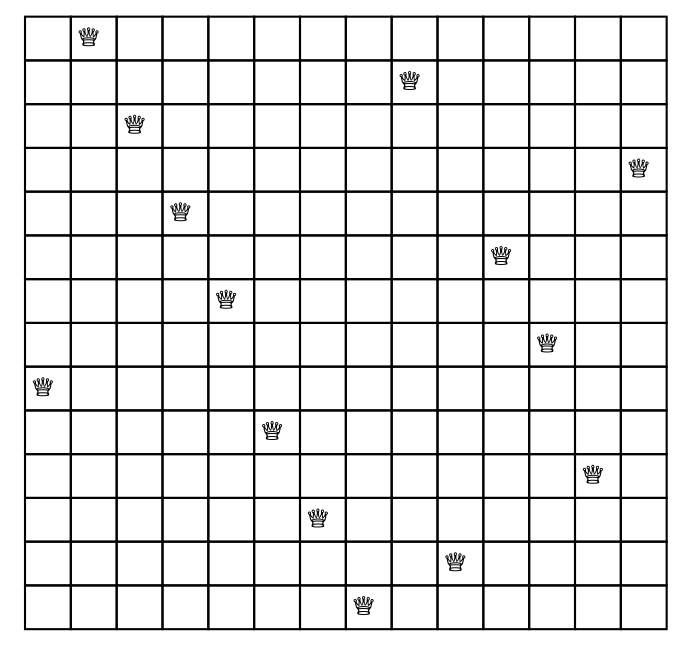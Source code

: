 digraph D {
    node [shape=plaintext]
  some_node [ 
  label=< 
  <table border="0" cellborder="1" cellspacing="0"> 
  <tr><td> </td><td>&#9813; </td><td> </td><td> </td><td> </td><td> </td><td> </td><td> </td><td> </td><td> </td><td> </td><td> </td><td> </td><td> </td> </tr>
 <tr><td> </td><td> </td><td> </td><td> </td><td> </td><td> </td><td> </td><td> </td><td>&#9813; </td><td> </td><td> </td><td> </td><td> </td><td> </td> </tr>
 <tr><td> </td><td> </td><td>&#9813; </td><td> </td><td> </td><td> </td><td> </td><td> </td><td> </td><td> </td><td> </td><td> </td><td> </td><td> </td> </tr>
 <tr><td> </td><td> </td><td> </td><td> </td><td> </td><td> </td><td> </td><td> </td><td> </td><td> </td><td> </td><td> </td><td> </td><td>&#9813; </td> </tr>
 <tr><td> </td><td> </td><td> </td><td>&#9813; </td><td> </td><td> </td><td> </td><td> </td><td> </td><td> </td><td> </td><td> </td><td> </td><td> </td> </tr>
 <tr><td> </td><td> </td><td> </td><td> </td><td> </td><td> </td><td> </td><td> </td><td> </td><td> </td><td>&#9813; </td><td> </td><td> </td><td> </td> </tr>
 <tr><td> </td><td> </td><td> </td><td> </td><td>&#9813; </td><td> </td><td> </td><td> </td><td> </td><td> </td><td> </td><td> </td><td> </td><td> </td> </tr>
 <tr><td> </td><td> </td><td> </td><td> </td><td> </td><td> </td><td> </td><td> </td><td> </td><td> </td><td> </td><td>&#9813; </td><td> </td><td> </td> </tr>
 <tr><td>&#9813; </td><td> </td><td> </td><td> </td><td> </td><td> </td><td> </td><td> </td><td> </td><td> </td><td> </td><td> </td><td> </td><td> </td> </tr>
 <tr><td> </td><td> </td><td> </td><td> </td><td> </td><td>&#9813; </td><td> </td><td> </td><td> </td><td> </td><td> </td><td> </td><td> </td><td> </td> </tr>
 <tr><td> </td><td> </td><td> </td><td> </td><td> </td><td> </td><td> </td><td> </td><td> </td><td> </td><td> </td><td> </td><td>&#9813; </td><td> </td> </tr>
 <tr><td> </td><td> </td><td> </td><td> </td><td> </td><td> </td><td>&#9813; </td><td> </td><td> </td><td> </td><td> </td><td> </td><td> </td><td> </td> </tr>
 <tr><td> </td><td> </td><td> </td><td> </td><td> </td><td> </td><td> </td><td> </td><td> </td><td>&#9813; </td><td> </td><td> </td><td> </td><td> </td> </tr>
 <tr><td> </td><td> </td><td> </td><td> </td><td> </td><td> </td><td> </td><td>&#9813; </td><td> </td><td> </td><td> </td><td> </td><td> </td><td> </td> </tr>
</table>>];
 }
